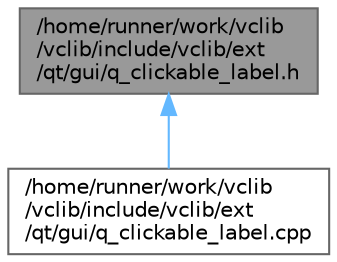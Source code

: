 digraph "/home/runner/work/vclib/vclib/include/vclib/ext/qt/gui/q_clickable_label.h"
{
 // LATEX_PDF_SIZE
  bgcolor="transparent";
  edge [fontname=Helvetica,fontsize=10,labelfontname=Helvetica,labelfontsize=10];
  node [fontname=Helvetica,fontsize=10,shape=box,height=0.2,width=0.4];
  Node1 [label="/home/runner/work/vclib\l/vclib/include/vclib/ext\l/qt/gui/q_clickable_label.h",height=0.2,width=0.4,color="gray40", fillcolor="grey60", style="filled", fontcolor="black",tooltip=" "];
  Node1 -> Node2 [dir="back",color="steelblue1",style="solid"];
  Node2 [label="/home/runner/work/vclib\l/vclib/include/vclib/ext\l/qt/gui/q_clickable_label.cpp",height=0.2,width=0.4,color="grey40", fillcolor="white", style="filled",URL="$q__clickable__label_8cpp.html",tooltip=" "];
}
